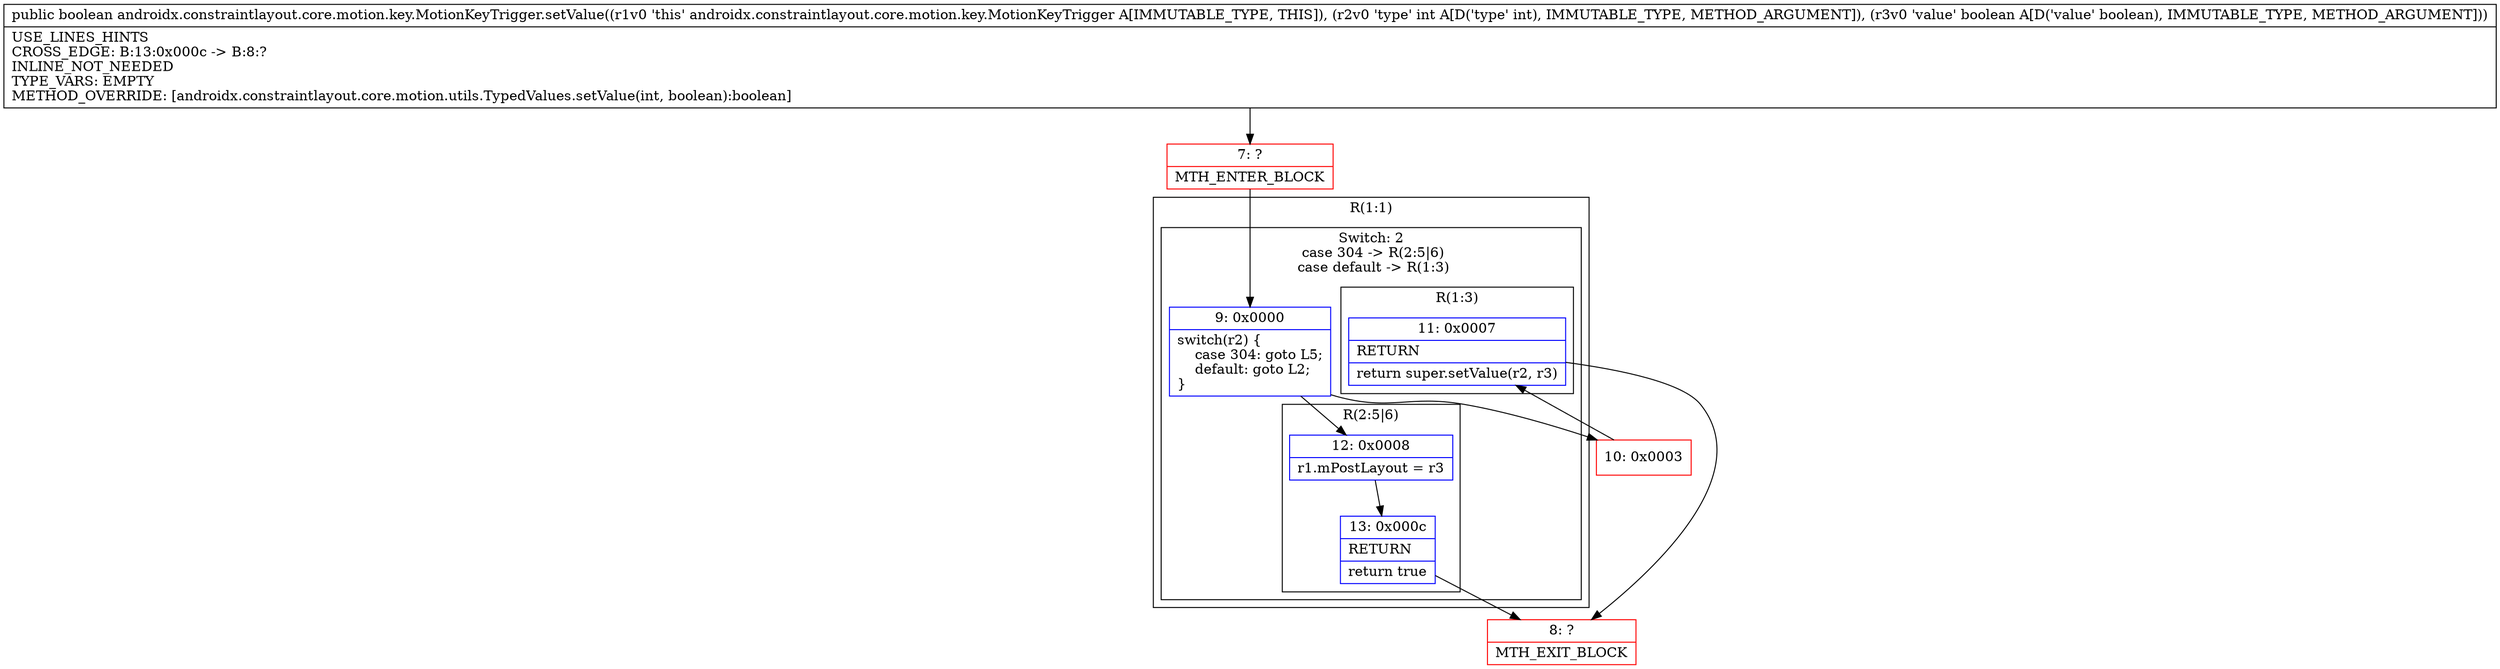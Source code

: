 digraph "CFG forandroidx.constraintlayout.core.motion.key.MotionKeyTrigger.setValue(IZ)Z" {
subgraph cluster_Region_2101261527 {
label = "R(1:1)";
node [shape=record,color=blue];
subgraph cluster_SwitchRegion_359760054 {
label = "Switch: 2
 case 304 -> R(2:5|6)
 case default -> R(1:3)";
node [shape=record,color=blue];
Node_9 [shape=record,label="{9\:\ 0x0000|switch(r2) \{\l    case 304: goto L5;\l    default: goto L2;\l\}\l}"];
subgraph cluster_Region_470767269 {
label = "R(2:5|6)";
node [shape=record,color=blue];
Node_12 [shape=record,label="{12\:\ 0x0008|r1.mPostLayout = r3\l}"];
Node_13 [shape=record,label="{13\:\ 0x000c|RETURN\l|return true\l}"];
}
subgraph cluster_Region_512182723 {
label = "R(1:3)";
node [shape=record,color=blue];
Node_11 [shape=record,label="{11\:\ 0x0007|RETURN\l|return super.setValue(r2, r3)\l}"];
}
}
}
Node_7 [shape=record,color=red,label="{7\:\ ?|MTH_ENTER_BLOCK\l}"];
Node_10 [shape=record,color=red,label="{10\:\ 0x0003}"];
Node_8 [shape=record,color=red,label="{8\:\ ?|MTH_EXIT_BLOCK\l}"];
MethodNode[shape=record,label="{public boolean androidx.constraintlayout.core.motion.key.MotionKeyTrigger.setValue((r1v0 'this' androidx.constraintlayout.core.motion.key.MotionKeyTrigger A[IMMUTABLE_TYPE, THIS]), (r2v0 'type' int A[D('type' int), IMMUTABLE_TYPE, METHOD_ARGUMENT]), (r3v0 'value' boolean A[D('value' boolean), IMMUTABLE_TYPE, METHOD_ARGUMENT]))  | USE_LINES_HINTS\lCROSS_EDGE: B:13:0x000c \-\> B:8:?\lINLINE_NOT_NEEDED\lTYPE_VARS: EMPTY\lMETHOD_OVERRIDE: [androidx.constraintlayout.core.motion.utils.TypedValues.setValue(int, boolean):boolean]\l}"];
MethodNode -> Node_7;Node_9 -> Node_10;
Node_9 -> Node_12;
Node_12 -> Node_13;
Node_13 -> Node_8;
Node_11 -> Node_8;
Node_7 -> Node_9;
Node_10 -> Node_11;
}

